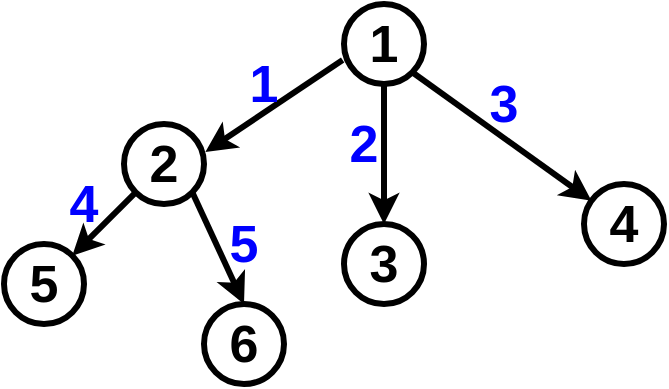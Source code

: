 <mxfile version="14.3.2" type="github" pages="2">
  <diagram id="orrq4jrZ4coOy2VoVbbB" name="Page-1">
    <mxGraphModel dx="782" dy="381" grid="1" gridSize="10" guides="1" tooltips="1" connect="1" arrows="1" fold="1" page="1" pageScale="1" pageWidth="827" pageHeight="1169" math="0" shadow="0">
      <root>
        <mxCell id="0" />
        <mxCell id="1" parent="0" />
        <mxCell id="Lh4PSJ8hH-8-BIO5ha3O-17" value="1" style="ellipse;whiteSpace=wrap;html=1;aspect=fixed;strokeWidth=3;fillColor=none;fontSize=26;fontStyle=1" vertex="1" parent="1">
          <mxGeometry x="330" y="40" width="40" height="40" as="geometry" />
        </mxCell>
        <mxCell id="Lh4PSJ8hH-8-BIO5ha3O-18" value="2" style="ellipse;whiteSpace=wrap;html=1;aspect=fixed;strokeWidth=3;fillColor=none;fontSize=26;fontStyle=1" vertex="1" parent="1">
          <mxGeometry x="220" y="100" width="40" height="40" as="geometry" />
        </mxCell>
        <mxCell id="Lh4PSJ8hH-8-BIO5ha3O-19" value="4" style="ellipse;whiteSpace=wrap;html=1;aspect=fixed;strokeWidth=3;fillColor=none;fontSize=26;fontStyle=1" vertex="1" parent="1">
          <mxGeometry x="450" y="130" width="40" height="40" as="geometry" />
        </mxCell>
        <mxCell id="Lh4PSJ8hH-8-BIO5ha3O-20" value="3" style="ellipse;whiteSpace=wrap;html=1;aspect=fixed;strokeWidth=3;fillColor=none;fontSize=26;fontStyle=1" vertex="1" parent="1">
          <mxGeometry x="330" y="150" width="40" height="40" as="geometry" />
        </mxCell>
        <mxCell id="Lh4PSJ8hH-8-BIO5ha3O-21" value="" style="endArrow=classic;html=1;strokeWidth=3;fontSize=26;entryX=1.017;entryY=0.35;entryDx=0;entryDy=0;entryPerimeter=0;exitX=-0.017;exitY=0.7;exitDx=0;exitDy=0;exitPerimeter=0;" edge="1" parent="1" source="Lh4PSJ8hH-8-BIO5ha3O-17" target="Lh4PSJ8hH-8-BIO5ha3O-18">
          <mxGeometry width="50" height="50" relative="1" as="geometry">
            <mxPoint x="290" y="60" as="sourcePoint" />
            <mxPoint x="430" y="110" as="targetPoint" />
          </mxGeometry>
        </mxCell>
        <mxCell id="Lh4PSJ8hH-8-BIO5ha3O-23" value="" style="endArrow=classic;html=1;strokeWidth=3;fontSize=26;exitX=0.5;exitY=1;exitDx=0;exitDy=0;entryX=0.5;entryY=0;entryDx=0;entryDy=0;" edge="1" parent="1" source="Lh4PSJ8hH-8-BIO5ha3O-17" target="Lh4PSJ8hH-8-BIO5ha3O-20">
          <mxGeometry width="50" height="50" relative="1" as="geometry">
            <mxPoint x="380" y="160" as="sourcePoint" />
            <mxPoint x="430" y="110" as="targetPoint" />
          </mxGeometry>
        </mxCell>
        <mxCell id="Lh4PSJ8hH-8-BIO5ha3O-24" value="" style="endArrow=classic;html=1;strokeWidth=3;fontSize=26;exitX=1;exitY=1;exitDx=0;exitDy=0;" edge="1" parent="1" source="Lh4PSJ8hH-8-BIO5ha3O-17" target="Lh4PSJ8hH-8-BIO5ha3O-19">
          <mxGeometry width="50" height="50" relative="1" as="geometry">
            <mxPoint x="380" y="160" as="sourcePoint" />
            <mxPoint x="430" y="110" as="targetPoint" />
          </mxGeometry>
        </mxCell>
        <mxCell id="Lh4PSJ8hH-8-BIO5ha3O-25" value="5" style="ellipse;whiteSpace=wrap;html=1;aspect=fixed;strokeWidth=3;fillColor=none;fontSize=26;fontStyle=1" vertex="1" parent="1">
          <mxGeometry x="160" y="160" width="40" height="40" as="geometry" />
        </mxCell>
        <mxCell id="Lh4PSJ8hH-8-BIO5ha3O-26" value="6" style="ellipse;whiteSpace=wrap;html=1;aspect=fixed;strokeWidth=3;fillColor=none;fontSize=26;fontStyle=1" vertex="1" parent="1">
          <mxGeometry x="260" y="190" width="40" height="40" as="geometry" />
        </mxCell>
        <mxCell id="Lh4PSJ8hH-8-BIO5ha3O-27" value="" style="endArrow=classic;html=1;strokeWidth=3;fontSize=26;exitX=0;exitY=1;exitDx=0;exitDy=0;entryX=1;entryY=0;entryDx=0;entryDy=0;" edge="1" parent="1" source="Lh4PSJ8hH-8-BIO5ha3O-18" target="Lh4PSJ8hH-8-BIO5ha3O-25">
          <mxGeometry width="50" height="50" relative="1" as="geometry">
            <mxPoint x="380" y="160" as="sourcePoint" />
            <mxPoint x="430" y="110" as="targetPoint" />
          </mxGeometry>
        </mxCell>
        <mxCell id="Lh4PSJ8hH-8-BIO5ha3O-28" value="" style="endArrow=classic;html=1;strokeWidth=3;fontSize=26;exitX=1;exitY=1;exitDx=0;exitDy=0;entryX=0.5;entryY=0;entryDx=0;entryDy=0;" edge="1" parent="1" source="Lh4PSJ8hH-8-BIO5ha3O-18" target="Lh4PSJ8hH-8-BIO5ha3O-26">
          <mxGeometry width="50" height="50" relative="1" as="geometry">
            <mxPoint x="380" y="160" as="sourcePoint" />
            <mxPoint x="430" y="110" as="targetPoint" />
          </mxGeometry>
        </mxCell>
        <mxCell id="lktG_1myIH9GRCD3iT9O-1" value="1" style="text;html=1;strokeColor=none;fillColor=none;align=center;verticalAlign=middle;whiteSpace=wrap;rounded=0;fontSize=26;fontStyle=1;fontColor=#0000FF;" vertex="1" parent="1">
          <mxGeometry x="270" y="70" width="40" height="20" as="geometry" />
        </mxCell>
        <mxCell id="lktG_1myIH9GRCD3iT9O-2" value="2" style="text;html=1;strokeColor=none;fillColor=none;align=center;verticalAlign=middle;whiteSpace=wrap;rounded=0;fontSize=26;fontColor=#0000FF;fontStyle=1" vertex="1" parent="1">
          <mxGeometry x="320" y="100" width="40" height="20" as="geometry" />
        </mxCell>
        <mxCell id="lktG_1myIH9GRCD3iT9O-3" value="3" style="text;html=1;strokeColor=none;fillColor=none;align=center;verticalAlign=middle;whiteSpace=wrap;rounded=0;fontSize=26;fontColor=#0000FF;fontStyle=1" vertex="1" parent="1">
          <mxGeometry x="390" y="80" width="40" height="20" as="geometry" />
        </mxCell>
        <mxCell id="lktG_1myIH9GRCD3iT9O-4" value="4" style="text;html=1;strokeColor=none;fillColor=none;align=center;verticalAlign=middle;whiteSpace=wrap;rounded=0;fontSize=26;fontColor=#0000FF;fontStyle=1" vertex="1" parent="1">
          <mxGeometry x="180" y="130" width="40" height="20" as="geometry" />
        </mxCell>
        <mxCell id="lktG_1myIH9GRCD3iT9O-5" value="5" style="text;html=1;strokeColor=none;fillColor=none;align=center;verticalAlign=middle;whiteSpace=wrap;rounded=0;fontSize=26;fontColor=#0000FF;fontStyle=1" vertex="1" parent="1">
          <mxGeometry x="260" y="150" width="40" height="20" as="geometry" />
        </mxCell>
      </root>
    </mxGraphModel>
  </diagram>
  <diagram id="EanhCVILf648CVf5wFGo" name="Page-2">
    <mxGraphModel dx="782" dy="381" grid="1" gridSize="10" guides="1" tooltips="1" connect="1" arrows="1" fold="1" page="1" pageScale="1" pageWidth="827" pageHeight="1169" math="0" shadow="0">
      <root>
        <mxCell id="9kqw1NdLuSJzwszws_6m-0" />
        <mxCell id="9kqw1NdLuSJzwszws_6m-1" parent="9kqw1NdLuSJzwszws_6m-0" />
      </root>
    </mxGraphModel>
  </diagram>
</mxfile>
